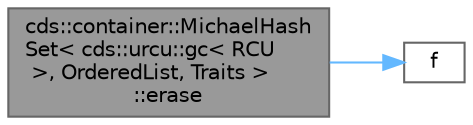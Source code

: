 digraph "cds::container::MichaelHashSet&lt; cds::urcu::gc&lt; RCU &gt;, OrderedList, Traits &gt;::erase"
{
 // LATEX_PDF_SIZE
  bgcolor="transparent";
  edge [fontname=Helvetica,fontsize=10,labelfontname=Helvetica,labelfontsize=10];
  node [fontname=Helvetica,fontsize=10,shape=box,height=0.2,width=0.4];
  rankdir="LR";
  Node1 [id="Node000001",label="cds::container::MichaelHash\lSet\< cds::urcu::gc\< RCU\l \>, OrderedList, Traits \>\l::erase",height=0.2,width=0.4,color="gray40", fillcolor="grey60", style="filled", fontcolor="black",tooltip="Deletes key from the set"];
  Node1 -> Node2 [id="edge2_Node000001_Node000002",color="steelblue1",style="solid",tooltip=" "];
  Node2 [id="Node000002",label="f",height=0.2,width=0.4,color="grey40", fillcolor="white", style="filled",URL="$cxx11__tensor__map_8cpp.html#a7f507fea02198f6cb81c86640c7b1a4e",tooltip=" "];
}
